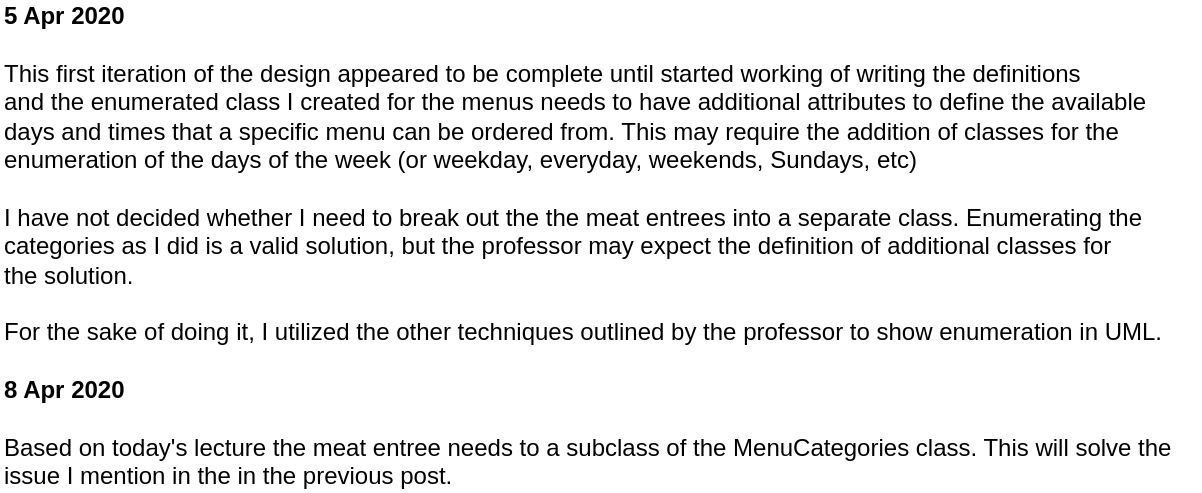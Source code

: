 <mxfile version="12.9.10" type="google" pages="5"><diagram id="C8YAMDdYwQqj253B9qjr" name="Working Comments"><mxGraphModel dx="868" dy="520" grid="1" gridSize="10" guides="1" tooltips="1" connect="1" arrows="1" fold="1" page="1" pageScale="1" pageWidth="850" pageHeight="1100" math="0" shadow="0"><root><mxCell id="uL5UAHw279y_uKFxADvJ-0"/><mxCell id="uL5UAHw279y_uKFxADvJ-1" parent="uL5UAHw279y_uKFxADvJ-0"/><mxCell id="uL5UAHw279y_uKFxADvJ-2" value="&lt;b&gt;5 Apr 2020&lt;/b&gt;&lt;br&gt;&lt;br&gt;This first iteration of the design appeared to be complete until started working of writing the definitions&lt;br&gt;and the enumerated class I created for the menus needs to have additional attributes to define the available&lt;br&gt;days and times that a specific menu can be ordered from. This may require the addition of classes for the&amp;nbsp;&lt;br&gt;enumeration of the days of the week (or weekday, everyday, weekends, Sundays, etc)&lt;br&gt;&lt;br&gt;I have not decided whether I need to break out the the meat entrees into a separate class. Enumerating the&amp;nbsp;&lt;br&gt;categories as I did is a valid solution, but the professor may expect the definition of additional classes for &lt;br&gt;the solution.&amp;nbsp;&lt;br&gt;&lt;br&gt;For the sake of doing it, I utilized the other techniques outlined by the professor to show enumeration in UML.&lt;br&gt;&lt;br&gt;&lt;b&gt;8 Apr 2020&lt;/b&gt;&lt;br&gt;&lt;br&gt;Based on today's lecture the meat entree needs to a subclass of the MenuCategories class. This will solve the&amp;nbsp;&lt;br&gt;issue I mention in the in the previous post." style="text;html=1;align=left;verticalAlign=middle;resizable=0;points=[];autosize=1;" parent="uL5UAHw279y_uKFxADvJ-1" vertex="1"><mxGeometry x="40" y="40" width="600" height="240" as="geometry"/></mxCell></root></mxGraphModel></diagram><diagram id="ub0IkA_Z2H1nIYihNFq_" name="Menu &amp; Pricing (9 Apr 2020)"><mxGraphModel dx="868" dy="520" grid="1" gridSize="10" guides="1" tooltips="1" connect="1" arrows="1" fold="1" page="1" pageScale="1" pageWidth="850" pageHeight="1100" math="0" shadow="0"><root><mxCell id="0"/><mxCell id="1" parent="0"/><mxCell id="bLGb3MHZ_quAKl02uT2s-1" value="MeatEntrees" style="swimlane;fontStyle=0;childLayout=stackLayout;horizontal=1;startSize=26;fillColor=none;horizontalStack=0;resizeParent=1;resizeParentMax=0;resizeLast=0;collapsible=1;marginBottom=0;" parent="1" vertex="1"><mxGeometry x="39" y="40" width="140" height="52" as="geometry"/></mxCell><mxCell id="bLGb3MHZ_quAKl02uT2s-4" value="entreeName" style="text;strokeColor=none;fillColor=none;align=left;verticalAlign=top;spacingLeft=4;spacingRight=4;overflow=hidden;rotatable=0;points=[[0,0.5],[1,0.5]];portConstraint=eastwest;" parent="bLGb3MHZ_quAKl02uT2s-1" vertex="1"><mxGeometry y="26" width="140" height="26" as="geometry"/></mxCell><mxCell id="yUNmBid9VVRVMbKpRtTl-31" value="" style="endArrow=classic;html=1;edgeStyle=orthogonalEdgeStyle;startArrow=none;startFill=0;endFill=1;entryX=1;entryY=0.5;entryDx=0;entryDy=0;exitX=0.5;exitY=0;exitDx=0;exitDy=0;rounded=0;" parent="1" source="yUNmBid9VVRVMbKpRtTl-1" target="yUNmBid9VVRVMbKpRtTl-8" edge="1"><mxGeometry relative="1" as="geometry"><mxPoint x="589" y="280" as="sourcePoint"/><mxPoint x="429" y="131" as="targetPoint"/></mxGeometry></mxCell><mxCell id="yUNmBid9VVRVMbKpRtTl-32" value="0..*" style="resizable=0;html=1;align=left;verticalAlign=bottom;labelBackgroundColor=#ffffff;fontSize=10;" parent="yUNmBid9VVRVMbKpRtTl-31" connectable="0" vertex="1"><mxGeometry x="-1" relative="1" as="geometry"><mxPoint x="9" as="offset"/></mxGeometry></mxCell><mxCell id="yUNmBid9VVRVMbKpRtTl-33" value="1..1" style="resizable=0;html=1;align=right;verticalAlign=bottom;labelBackgroundColor=#ffffff;fontSize=10;" parent="yUNmBid9VVRVMbKpRtTl-31" connectable="0" vertex="1"><mxGeometry x="1" relative="1" as="geometry"><mxPoint x="30" as="offset"/></mxGeometry></mxCell><mxCell id="yUNmBid9VVRVMbKpRtTl-8" value="MenuCategories" style="swimlane;fontStyle=0;childLayout=stackLayout;horizontal=1;startSize=26;fillColor=none;horizontalStack=0;resizeParent=1;resizeParentMax=0;resizeLast=0;collapsible=1;marginBottom=0;" parent="1" vertex="1"><mxGeometry x="289" y="40" width="140" height="52" as="geometry"/></mxCell><mxCell id="yUNmBid9VVRVMbKpRtTl-9" value="catName" style="text;strokeColor=none;fillColor=none;align=left;verticalAlign=top;spacingLeft=4;spacingRight=4;overflow=hidden;rotatable=0;points=[[0,0.5],[1,0.5]];portConstraint=eastwest;" parent="yUNmBid9VVRVMbKpRtTl-8" vertex="1"><mxGeometry y="26" width="140" height="26" as="geometry"/></mxCell><mxCell id="yUNmBid9VVRVMbKpRtTl-38" value="falls into" style="text;html=1;align=center;verticalAlign=middle;resizable=0;points=[];autosize=1;" parent="1" vertex="1"><mxGeometry x="538" y="46" width="60" height="20" as="geometry"/></mxCell><mxCell id="yUNmBid9VVRVMbKpRtTl-39" value="" style="endArrow=classicThin;html=1;edgeStyle=orthogonalEdgeStyle;entryX=0.5;entryY=0;entryDx=0;entryDy=0;startArrow=none;startFill=0;endFill=1;exitX=0.5;exitY=1;exitDx=0;exitDy=0;exitPerimeter=0;" parent="1" source="bLGb3MHZ_quAKl02uT2s-4" target="yUNmBid9VVRVMbKpRtTl-12" edge="1"><mxGeometry relative="1" as="geometry"><mxPoint x="699" y="130" as="sourcePoint"/><mxPoint x="439.98" y="80.004" as="targetPoint"/></mxGeometry></mxCell><mxCell id="yUNmBid9VVRVMbKpRtTl-40" value="0..*" style="resizable=0;html=1;align=left;verticalAlign=bottom;labelBackgroundColor=#ffffff;fontSize=10;" parent="yUNmBid9VVRVMbKpRtTl-39" connectable="0" vertex="1"><mxGeometry x="-1" relative="1" as="geometry"><mxPoint x="-25" y="20" as="offset"/></mxGeometry></mxCell><mxCell id="yUNmBid9VVRVMbKpRtTl-41" value="1..1" style="resizable=0;html=1;align=right;verticalAlign=bottom;labelBackgroundColor=#ffffff;fontSize=10;" parent="yUNmBid9VVRVMbKpRtTl-39" connectable="0" vertex="1"><mxGeometry x="1" relative="1" as="geometry"><mxPoint x="30" y="-3" as="offset"/></mxGeometry></mxCell><mxCell id="yUNmBid9VVRVMbKpRtTl-42" value="cooked using" style="text;html=1;align=center;verticalAlign=middle;resizable=0;points=[];autosize=1;" parent="1" vertex="1"><mxGeometry x="109" y="140" width="90" height="20" as="geometry"/></mxCell><mxCell id="yUNmBid9VVRVMbKpRtTl-49" value="seasoned to" style="text;html=1;align=center;verticalAlign=middle;resizable=0;points=[];autosize=1;" parent="1" vertex="1"><mxGeometry x="499" y="300" width="80" height="20" as="geometry"/></mxCell><mxCell id="yUNmBid9VVRVMbKpRtTl-53" value="contains" style="text;html=1;align=center;verticalAlign=middle;resizable=0;points=[];autosize=1;" parent="1" vertex="1"><mxGeometry x="859" y="300" width="60" height="20" as="geometry"/></mxCell><mxCell id="yUNmBid9VVRVMbKpRtTl-54" value="" style="endArrow=none;html=1;edgeStyle=orthogonalEdgeStyle;startArrow=classic;startFill=1;endFill=0;exitX=1;exitY=0.5;exitDx=0;exitDy=0;entryX=0.014;entryY=0.885;entryDx=0;entryDy=0;entryPerimeter=0;" parent="1" source="yUNmBid9VVRVMbKpRtTl-2" target="yUNmBid9VVRVMbKpRtTl-18" edge="1"><mxGeometry relative="1" as="geometry"><mxPoint x="769" y="180" as="sourcePoint"/><mxPoint x="829" y="310" as="targetPoint"/></mxGeometry></mxCell><mxCell id="yUNmBid9VVRVMbKpRtTl-55" value="0..*" style="resizable=0;html=1;align=left;verticalAlign=bottom;labelBackgroundColor=#ffffff;fontSize=10;" parent="yUNmBid9VVRVMbKpRtTl-54" connectable="0" vertex="1"><mxGeometry x="-1" relative="1" as="geometry"><mxPoint x="8" as="offset"/></mxGeometry></mxCell><mxCell id="yUNmBid9VVRVMbKpRtTl-56" value="1..*" style="resizable=0;html=1;align=right;verticalAlign=bottom;labelBackgroundColor=#ffffff;fontSize=10;" parent="yUNmBid9VVRVMbKpRtTl-54" connectable="0" vertex="1"><mxGeometry x="1" relative="1" as="geometry"><mxPoint x="-12" y="-2" as="offset"/></mxGeometry></mxCell><mxCell id="yUNmBid9VVRVMbKpRtTl-1" value="MenuItems" style="swimlane;fontStyle=0;childLayout=stackLayout;horizontal=1;startSize=26;fillColor=none;horizontalStack=0;resizeParent=1;resizeParentMax=0;resizeLast=0;collapsible=1;marginBottom=0;" parent="1" vertex="1"><mxGeometry x="639" y="282" width="140" height="78" as="geometry"/></mxCell><mxCell id="yUNmBid9VVRVMbKpRtTl-2" value="name" style="text;strokeColor=none;fillColor=none;align=left;verticalAlign=top;spacingLeft=4;spacingRight=4;overflow=hidden;rotatable=0;points=[[0,0.5],[1,0.5]];portConstraint=eastwest;" parent="yUNmBid9VVRVMbKpRtTl-1" vertex="1"><mxGeometry y="26" width="140" height="26" as="geometry"/></mxCell><mxCell id="yUNmBid9VVRVMbKpRtTl-3" value="description" style="text;strokeColor=none;fillColor=none;align=left;verticalAlign=top;spacingLeft=4;spacingRight=4;overflow=hidden;rotatable=0;points=[[0,0.5],[1,0.5]];portConstraint=eastwest;" parent="yUNmBid9VVRVMbKpRtTl-1" vertex="1"><mxGeometry y="52" width="140" height="26" as="geometry"/></mxCell><mxCell id="yUNmBid9VVRVMbKpRtTl-25" value="MenuPrices" style="swimlane;fontStyle=0;childLayout=stackLayout;horizontal=1;startSize=26;fillColor=none;horizontalStack=0;resizeParent=1;resizeParentMax=0;resizeLast=0;collapsible=1;marginBottom=0;" parent="1" vertex="1"><mxGeometry x="819" y="394" width="140" height="52" as="geometry"/></mxCell><mxCell id="yUNmBid9VVRVMbKpRtTl-26" value="price" style="text;strokeColor=none;fillColor=none;align=left;verticalAlign=top;spacingLeft=4;spacingRight=4;overflow=hidden;rotatable=0;points=[[0,0.5],[1,0.5]];portConstraint=eastwest;" parent="yUNmBid9VVRVMbKpRtTl-25" vertex="1"><mxGeometry y="26" width="140" height="26" as="geometry"/></mxCell><mxCell id="yUNmBid9VVRVMbKpRtTl-64" value="" style="endArrow=classicThin;html=1;edgeStyle=orthogonalEdgeStyle;entryX=1;entryY=0.5;entryDx=0;entryDy=0;startArrow=none;startFill=0;endFill=1;exitX=0;exitY=0.5;exitDx=0;exitDy=0;" parent="1" source="yUNmBid9VVRVMbKpRtTl-2" target="yUNmBid9VVRVMbKpRtTl-15" edge="1"><mxGeometry relative="1" as="geometry"><mxPoint x="679" y="270" as="sourcePoint"/><mxPoint x="414" y="420" as="targetPoint"/></mxGeometry></mxCell><mxCell id="yUNmBid9VVRVMbKpRtTl-65" value="0..*" style="resizable=0;html=1;align=left;verticalAlign=bottom;labelBackgroundColor=#ffffff;fontSize=10;" parent="yUNmBid9VVRVMbKpRtTl-64" connectable="0" vertex="1"><mxGeometry x="-1" relative="1" as="geometry"><mxPoint x="-21" y="-2" as="offset"/></mxGeometry></mxCell><mxCell id="yUNmBid9VVRVMbKpRtTl-66" value="1..1" style="resizable=0;html=1;align=right;verticalAlign=bottom;labelBackgroundColor=#ffffff;fontSize=10;" parent="yUNmBid9VVRVMbKpRtTl-64" connectable="0" vertex="1"><mxGeometry x="1" relative="1" as="geometry"><mxPoint x="30" as="offset"/></mxGeometry></mxCell><mxCell id="yUNmBid9VVRVMbKpRtTl-12" value="&lt;&lt;enumeration&gt;&gt;&#10;Meats" style="swimlane;fontStyle=0;childLayout=stackLayout;horizontal=1;startSize=26;fillColor=none;horizontalStack=0;resizeParent=1;resizeParentMax=0;resizeLast=0;collapsible=1;marginBottom=0;" parent="1" vertex="1"><mxGeometry x="39" y="217" width="140" height="182" as="geometry"/></mxCell><mxCell id="yUNmBid9VVRVMbKpRtTl-13" value="Chef Special" style="text;strokeColor=none;fillColor=none;align=left;verticalAlign=top;spacingLeft=4;spacingRight=4;overflow=hidden;rotatable=0;points=[[0,0.5],[1,0.5]];portConstraint=eastwest;" parent="yUNmBid9VVRVMbKpRtTl-12" vertex="1"><mxGeometry y="26" width="140" height="26" as="geometry"/></mxCell><mxCell id="yUNmBid9VVRVMbKpRtTl-68" value="Pork" style="text;strokeColor=none;fillColor=none;align=left;verticalAlign=top;spacingLeft=4;spacingRight=4;overflow=hidden;rotatable=0;points=[[0,0.5],[1,0.5]];portConstraint=eastwest;" parent="yUNmBid9VVRVMbKpRtTl-12" vertex="1"><mxGeometry y="52" width="140" height="26" as="geometry"/></mxCell><mxCell id="yUNmBid9VVRVMbKpRtTl-69" value="Chicken" style="text;strokeColor=none;fillColor=none;align=left;verticalAlign=top;spacingLeft=4;spacingRight=4;overflow=hidden;rotatable=0;points=[[0,0.5],[1,0.5]];portConstraint=eastwest;" parent="yUNmBid9VVRVMbKpRtTl-12" vertex="1"><mxGeometry y="78" width="140" height="26" as="geometry"/></mxCell><mxCell id="yUNmBid9VVRVMbKpRtTl-70" value="Beef" style="text;strokeColor=none;fillColor=none;align=left;verticalAlign=top;spacingLeft=4;spacingRight=4;overflow=hidden;rotatable=0;points=[[0,0.5],[1,0.5]];portConstraint=eastwest;" parent="yUNmBid9VVRVMbKpRtTl-12" vertex="1"><mxGeometry y="104" width="140" height="26" as="geometry"/></mxCell><mxCell id="yUNmBid9VVRVMbKpRtTl-71" value="Seafood" style="text;strokeColor=none;fillColor=none;align=left;verticalAlign=top;spacingLeft=4;spacingRight=4;overflow=hidden;rotatable=0;points=[[0,0.5],[1,0.5]];portConstraint=eastwest;" parent="yUNmBid9VVRVMbKpRtTl-12" vertex="1"><mxGeometry y="130" width="140" height="26" as="geometry"/></mxCell><mxCell id="yUNmBid9VVRVMbKpRtTl-72" value="Vegetables" style="text;strokeColor=none;fillColor=none;align=left;verticalAlign=top;spacingLeft=4;spacingRight=4;overflow=hidden;rotatable=0;points=[[0,0.5],[1,0.5]];portConstraint=eastwest;" parent="yUNmBid9VVRVMbKpRtTl-12" vertex="1"><mxGeometry y="156" width="140" height="26" as="geometry"/></mxCell><mxCell id="bLGb3MHZ_quAKl02uT2s-7" value="Extends" style="endArrow=block;endSize=16;endFill=0;html=1;exitX=1;exitY=0.5;exitDx=0;exitDy=0;entryX=0;entryY=0.5;entryDx=0;entryDy=0;" parent="1" source="bLGb3MHZ_quAKl02uT2s-1" target="yUNmBid9VVRVMbKpRtTl-8" edge="1"><mxGeometry width="160" relative="1" as="geometry"><mxPoint x="199" y="120" as="sourcePoint"/><mxPoint x="359" y="120" as="targetPoint"/></mxGeometry></mxCell><mxCell id="yUNmBid9VVRVMbKpRtTl-15" value="&lt;&lt;enumeration&gt;&gt;&#10;SpiceLevels" style="swimlane;fontStyle=0;childLayout=stackLayout;horizontal=1;startSize=26;fillColor=none;horizontalStack=0;resizeParent=1;resizeParentMax=0;resizeLast=0;collapsible=1;marginBottom=0;" parent="1" vertex="1"><mxGeometry x="289" y="243" width="140" height="156" as="geometry"/></mxCell><mxCell id="yUNmBid9VVRVMbKpRtTl-16" value="Mild" style="text;strokeColor=none;fillColor=none;align=left;verticalAlign=top;spacingLeft=4;spacingRight=4;overflow=hidden;rotatable=0;points=[[0,0.5],[1,0.5]];portConstraint=eastwest;" parent="yUNmBid9VVRVMbKpRtTl-15" vertex="1"><mxGeometry y="26" width="140" height="26" as="geometry"/></mxCell><mxCell id="yUNmBid9VVRVMbKpRtTl-73" value="Tangy" style="text;strokeColor=none;fillColor=none;align=left;verticalAlign=top;spacingLeft=4;spacingRight=4;overflow=hidden;rotatable=0;points=[[0,0.5],[1,0.5]];portConstraint=eastwest;" parent="yUNmBid9VVRVMbKpRtTl-15" vertex="1"><mxGeometry y="52" width="140" height="26" as="geometry"/></mxCell><mxCell id="yUNmBid9VVRVMbKpRtTl-74" value="Piquant" style="text;strokeColor=none;fillColor=none;align=left;verticalAlign=top;spacingLeft=4;spacingRight=4;overflow=hidden;rotatable=0;points=[[0,0.5],[1,0.5]];portConstraint=eastwest;" parent="yUNmBid9VVRVMbKpRtTl-15" vertex="1"><mxGeometry y="78" width="140" height="26" as="geometry"/></mxCell><mxCell id="yUNmBid9VVRVMbKpRtTl-75" value="Hot" style="text;strokeColor=none;fillColor=none;align=left;verticalAlign=top;spacingLeft=4;spacingRight=4;overflow=hidden;rotatable=0;points=[[0,0.5],[1,0.5]];portConstraint=eastwest;" parent="yUNmBid9VVRVMbKpRtTl-15" vertex="1"><mxGeometry y="104" width="140" height="26" as="geometry"/></mxCell><mxCell id="yUNmBid9VVRVMbKpRtTl-76" value="Oh My God" style="text;strokeColor=none;fillColor=none;align=left;verticalAlign=top;spacingLeft=4;spacingRight=4;overflow=hidden;rotatable=0;points=[[0,0.5],[1,0.5]];portConstraint=eastwest;" parent="yUNmBid9VVRVMbKpRtTl-15" vertex="1"><mxGeometry y="130" width="140" height="26" as="geometry"/></mxCell><mxCell id="bLGb3MHZ_quAKl02uT2s-13" value="&lt;&lt;enumeration&gt;&gt;&#10;menuUsedDays" style="swimlane;fontStyle=0;childLayout=stackLayout;horizontal=1;startSize=26;fillColor=none;horizontalStack=0;resizeParent=1;resizeParentMax=0;resizeLast=0;collapsible=1;marginBottom=0;" parent="1" vertex="1"><mxGeometry x="1001" y="40" width="140" height="130" as="geometry"><mxRectangle x="1001" y="40" width="130" height="30" as="alternateBounds"/></mxGeometry></mxCell><mxCell id="bLGb3MHZ_quAKl02uT2s-14" value="Everyday" style="text;strokeColor=none;fillColor=none;align=left;verticalAlign=top;spacingLeft=4;spacingRight=4;overflow=hidden;rotatable=0;points=[[0,0.5],[1,0.5]];portConstraint=eastwest;" parent="bLGb3MHZ_quAKl02uT2s-13" vertex="1"><mxGeometry y="26" width="140" height="26" as="geometry"/></mxCell><mxCell id="bLGb3MHZ_quAKl02uT2s-15" value="Weekdays" style="text;strokeColor=none;fillColor=none;align=left;verticalAlign=top;spacingLeft=4;spacingRight=4;overflow=hidden;rotatable=0;points=[[0,0.5],[1,0.5]];portConstraint=eastwest;" parent="bLGb3MHZ_quAKl02uT2s-13" vertex="1"><mxGeometry y="52" width="140" height="26" as="geometry"/></mxCell><mxCell id="bLGb3MHZ_quAKl02uT2s-16" value="Weekends" style="text;strokeColor=none;fillColor=none;align=left;verticalAlign=top;spacingLeft=4;spacingRight=4;overflow=hidden;rotatable=0;points=[[0,0.5],[1,0.5]];portConstraint=eastwest;" parent="bLGb3MHZ_quAKl02uT2s-13" vertex="1"><mxGeometry y="78" width="140" height="26" as="geometry"/></mxCell><mxCell id="bLGb3MHZ_quAKl02uT2s-17" value="Sundays" style="text;strokeColor=none;fillColor=none;align=left;verticalAlign=top;spacingLeft=4;spacingRight=4;overflow=hidden;rotatable=0;points=[[0,0.5],[1,0.5]];portConstraint=eastwest;" parent="bLGb3MHZ_quAKl02uT2s-13" vertex="1"><mxGeometry y="104" width="140" height="26" as="geometry"/></mxCell><mxCell id="bLGb3MHZ_quAKl02uT2s-19" value="" style="endArrow=classic;html=1;edgeStyle=orthogonalEdgeStyle;exitX=0.5;exitY=0;exitDx=0;exitDy=0;entryX=0.493;entryY=1;entryDx=0;entryDy=0;entryPerimeter=0;endFill=1;" parent="1" source="yUNmBid9VVRVMbKpRtTl-17" target="bLGb3MHZ_quAKl02uT2s-17" edge="1"><mxGeometry relative="1" as="geometry"><mxPoint x="809" y="250" as="sourcePoint"/><mxPoint x="969" y="250" as="targetPoint"/></mxGeometry></mxCell><mxCell id="bLGb3MHZ_quAKl02uT2s-20" value="0..*" style="resizable=0;html=1;align=left;verticalAlign=bottom;labelBackgroundColor=#ffffff;fontSize=10;" parent="bLGb3MHZ_quAKl02uT2s-19" connectable="0" vertex="1"><mxGeometry x="-1" relative="1" as="geometry"><mxPoint x="4" y="-3" as="offset"/></mxGeometry></mxCell><mxCell id="bLGb3MHZ_quAKl02uT2s-21" value="1..1" style="resizable=0;html=1;align=right;verticalAlign=bottom;labelBackgroundColor=#ffffff;fontSize=10;" parent="bLGb3MHZ_quAKl02uT2s-19" connectable="0" vertex="1"><mxGeometry x="1" relative="1" as="geometry"><mxPoint x="-5" y="18" as="offset"/></mxGeometry></mxCell><mxCell id="bLGb3MHZ_quAKl02uT2s-22" value="available" style="text;html=1;align=center;verticalAlign=middle;resizable=0;points=[];autosize=1;" parent="1" vertex="1"><mxGeometry x="1069" y="211" width="60" height="20" as="geometry"/></mxCell><mxCell id="yUNmBid9VVRVMbKpRtTl-17" value="Menus" style="swimlane;fontStyle=0;childLayout=stackLayout;horizontal=1;startSize=26;fillColor=none;horizontalStack=0;resizeParent=1;resizeParentMax=0;resizeLast=0;collapsible=1;marginBottom=0;" parent="1" vertex="1"><mxGeometry x="1000" y="272" width="140" height="104" as="geometry"/></mxCell><mxCell id="yUNmBid9VVRVMbKpRtTl-18" value="name" style="text;strokeColor=none;fillColor=none;align=left;verticalAlign=top;spacingLeft=4;spacingRight=4;overflow=hidden;rotatable=0;points=[[0,0.5],[1,0.5]];portConstraint=eastwest;" parent="yUNmBid9VVRVMbKpRtTl-17" vertex="1"><mxGeometry y="26" width="140" height="26" as="geometry"/></mxCell><mxCell id="yUNmBid9VVRVMbKpRtTl-77" value="useStartTime" style="text;strokeColor=none;fillColor=none;align=left;verticalAlign=top;spacingLeft=4;spacingRight=4;overflow=hidden;rotatable=0;points=[[0,0.5],[1,0.5]];portConstraint=eastwest;" parent="yUNmBid9VVRVMbKpRtTl-17" vertex="1"><mxGeometry y="52" width="140" height="26" as="geometry"/></mxCell><mxCell id="yUNmBid9VVRVMbKpRtTl-78" value="useEndTime" style="text;strokeColor=none;fillColor=none;align=left;verticalAlign=top;spacingLeft=4;spacingRight=4;overflow=hidden;rotatable=0;points=[[0,0.5],[1,0.5]];portConstraint=eastwest;" parent="yUNmBid9VVRVMbKpRtTl-17" vertex="1"><mxGeometry y="78" width="140" height="26" as="geometry"/></mxCell><mxCell id="bLGb3MHZ_quAKl02uT2s-26" value="" style="endArrow=none;dashed=1;endFill=0;endSize=12;html=1;entryX=0.5;entryY=0;entryDx=0;entryDy=0;" parent="1" target="yUNmBid9VVRVMbKpRtTl-25" edge="1"><mxGeometry width="160" relative="1" as="geometry"><mxPoint x="889" y="320" as="sourcePoint"/><mxPoint x="1049" y="250" as="targetPoint"/></mxGeometry></mxCell><mxCell id="gUsJiX_WNOJu_ESTa45L-1" value="&lt;b style=&quot;font-weight: normal&quot; id=&quot;docs-internal-guid-6eb6c1d7-7fff-2cde-4fcd-c74f24abc7ec&quot;&gt;&lt;span style=&quot;font-size: 11pt ; font-family: &amp;#34;arial&amp;#34; ; font-weight: 700 ; font-style: normal ; font-variant: normal ; text-decoration: none ; vertical-align: baseline&quot;&gt;Denormalization&lt;/span&gt;&lt;span style=&quot;font-size: 11pt ; font-family: &amp;#34;arial&amp;#34; ; font-weight: 400 ; font-style: normal ; font-variant: normal ; text-decoration: none ; vertical-align: baseline&quot;&gt;: The MenuItems class can have the MenuCategories, SpiceLevels, MeatEntrees, and subsequently, Meats classes absorbed into it as text attributes.&amp;nbsp;&lt;br&gt;&lt;br&gt;This would require the creation of database triggers to validate the input value for these text attributes at the time the records are updated. These triggers would ensure that the records are filled with only acceptable values.&lt;br&gt;&lt;br&gt;Also, an additional acceptable value, 'N/A',&amp;nbsp; for the Meats attribute should be included in the list as this will allow us to minimize the number of null values included in our data.&lt;br&gt;&lt;br&gt;Additionally, the MenuCategory attribute can include a code at the beginning to denote meat entrees along with the name of the entree, i.e. 'ME - Chop Suey'. This code could denote that 'N/A' is not a valid entry for these items by way of a trigger.&lt;br&gt;&lt;br&gt;&lt;/span&gt;&lt;/b&gt;" style="text;whiteSpace=wrap;html=1;" vertex="1" parent="1"><mxGeometry x="39" y="440" width="601" height="280" as="geometry"/></mxCell></root></mxGraphModel></diagram><diagram name="Menu &amp; Pricing (5 Apr 2020)" id="rK0Cf8_xU9os1odpUYj3"><mxGraphModel dx="868" dy="520" grid="1" gridSize="10" guides="1" tooltips="1" connect="1" arrows="1" fold="1" page="1" pageScale="1" pageWidth="850" pageHeight="1100" math="0" shadow="0"><root><mxCell id="9INU_jBcgdYzkxAgXwDV-0"/><mxCell id="9INU_jBcgdYzkxAgXwDV-1" parent="9INU_jBcgdYzkxAgXwDV-0"/><mxCell id="9INU_jBcgdYzkxAgXwDV-2" value="" style="endArrow=classic;html=1;edgeStyle=orthogonalEdgeStyle;startArrow=none;startFill=0;endFill=1;rounded=0;" parent="9INU_jBcgdYzkxAgXwDV-1" source="9INU_jBcgdYzkxAgXwDV-25" target="9INU_jBcgdYzkxAgXwDV-8" edge="1"><mxGeometry relative="1" as="geometry"><mxPoint x="340" y="280" as="sourcePoint"/><mxPoint x="500" y="280" as="targetPoint"/></mxGeometry></mxCell><mxCell id="9INU_jBcgdYzkxAgXwDV-3" value="0..*" style="resizable=0;html=1;align=left;verticalAlign=bottom;labelBackgroundColor=#ffffff;fontSize=10;" parent="9INU_jBcgdYzkxAgXwDV-2" connectable="0" vertex="1"><mxGeometry x="-1" relative="1" as="geometry"><mxPoint x="9" as="offset"/></mxGeometry></mxCell><mxCell id="9INU_jBcgdYzkxAgXwDV-4" value="1..1" style="resizable=0;html=1;align=right;verticalAlign=bottom;labelBackgroundColor=#ffffff;fontSize=10;" parent="9INU_jBcgdYzkxAgXwDV-2" connectable="0" vertex="1"><mxGeometry x="1" relative="1" as="geometry"><mxPoint x="30" as="offset"/></mxGeometry></mxCell><mxCell id="9INU_jBcgdYzkxAgXwDV-5" value="&lt;&lt;enumeration&gt;&gt;&#10;MenuCategories" style="swimlane;fontStyle=0;childLayout=stackLayout;horizontal=1;startSize=26;fillColor=none;horizontalStack=0;resizeParent=1;resizeParentMax=0;resizeLast=0;collapsible=1;marginBottom=0;" parent="9INU_jBcgdYzkxAgXwDV-1" vertex="1"><mxGeometry x="40" y="40" width="140" height="156" as="geometry"/></mxCell><mxCell id="9INU_jBcgdYzkxAgXwDV-6" value="Appetizer" style="text;strokeColor=none;fillColor=none;align=left;verticalAlign=top;spacingLeft=4;spacingRight=4;overflow=hidden;rotatable=0;points=[[0,0.5],[1,0.5]];portConstraint=eastwest;" parent="9INU_jBcgdYzkxAgXwDV-5" vertex="1"><mxGeometry y="26" width="140" height="26" as="geometry"/></mxCell><mxCell id="9INU_jBcgdYzkxAgXwDV-7" value="Soup" style="text;strokeColor=none;fillColor=none;align=left;verticalAlign=top;spacingLeft=4;spacingRight=4;overflow=hidden;rotatable=0;points=[[0,0.5],[1,0.5]];portConstraint=eastwest;" parent="9INU_jBcgdYzkxAgXwDV-5" vertex="1"><mxGeometry y="52" width="140" height="26" as="geometry"/></mxCell><mxCell id="9INU_jBcgdYzkxAgXwDV-8" value="ME - Chow Mein" style="text;strokeColor=none;fillColor=none;align=left;verticalAlign=top;spacingLeft=4;spacingRight=4;overflow=hidden;rotatable=0;points=[[0,0.5],[1,0.5]];portConstraint=eastwest;" parent="9INU_jBcgdYzkxAgXwDV-5" vertex="1"><mxGeometry y="78" width="140" height="26" as="geometry"/></mxCell><mxCell id="9INU_jBcgdYzkxAgXwDV-9" value="ME - Egg Foo Young" style="text;strokeColor=none;fillColor=none;align=left;verticalAlign=top;spacingLeft=4;spacingRight=4;overflow=hidden;rotatable=0;points=[[0,0.5],[1,0.5]];portConstraint=eastwest;" parent="9INU_jBcgdYzkxAgXwDV-5" vertex="1"><mxGeometry y="104" width="140" height="26" as="geometry"/></mxCell><mxCell id="9INU_jBcgdYzkxAgXwDV-10" value="ME - Chop Suey" style="text;strokeColor=none;fillColor=none;align=left;verticalAlign=top;spacingLeft=4;spacingRight=4;overflow=hidden;rotatable=0;points=[[0,0.5],[1,0.5]];portConstraint=eastwest;" parent="9INU_jBcgdYzkxAgXwDV-5" vertex="1"><mxGeometry y="130" width="140" height="26" as="geometry"/></mxCell><mxCell id="9INU_jBcgdYzkxAgXwDV-11" value="falls into" style="text;html=1;align=center;verticalAlign=middle;resizable=0;points=[];autosize=1;" parent="9INU_jBcgdYzkxAgXwDV-1" vertex="1"><mxGeometry x="284" y="111" width="60" height="20" as="geometry"/></mxCell><mxCell id="9INU_jBcgdYzkxAgXwDV-12" value="" style="endArrow=classicThin;html=1;edgeStyle=orthogonalEdgeStyle;entryX=0.993;entryY=-0.115;entryDx=0;entryDy=0;entryPerimeter=0;startArrow=none;startFill=0;endFill=1;exitX=0;exitY=0.5;exitDx=0;exitDy=0;" parent="9INU_jBcgdYzkxAgXwDV-1" source="9INU_jBcgdYzkxAgXwDV-26" target="9INU_jBcgdYzkxAgXwDV-37" edge="1"><mxGeometry relative="1" as="geometry"><mxPoint x="450" y="130" as="sourcePoint"/><mxPoint x="190.98" y="80.004" as="targetPoint"/></mxGeometry></mxCell><mxCell id="9INU_jBcgdYzkxAgXwDV-13" value="0..*" style="resizable=0;html=1;align=left;verticalAlign=bottom;labelBackgroundColor=#ffffff;fontSize=10;" parent="9INU_jBcgdYzkxAgXwDV-12" connectable="0" vertex="1"><mxGeometry x="-1" relative="1" as="geometry"><mxPoint x="-25" as="offset"/></mxGeometry></mxCell><mxCell id="9INU_jBcgdYzkxAgXwDV-14" value="1..1" style="resizable=0;html=1;align=right;verticalAlign=bottom;labelBackgroundColor=#ffffff;fontSize=10;" parent="9INU_jBcgdYzkxAgXwDV-12" connectable="0" vertex="1"><mxGeometry x="1" relative="1" as="geometry"><mxPoint x="30" as="offset"/></mxGeometry></mxCell><mxCell id="9INU_jBcgdYzkxAgXwDV-15" value="cooked using" style="text;html=1;align=center;verticalAlign=middle;resizable=0;points=[];autosize=1;" parent="9INU_jBcgdYzkxAgXwDV-1" vertex="1"><mxGeometry x="259" y="301" width="90" height="20" as="geometry"/></mxCell><mxCell id="9INU_jBcgdYzkxAgXwDV-16" value="seasoned to" style="text;html=1;align=center;verticalAlign=middle;resizable=0;points=[];autosize=1;" parent="9INU_jBcgdYzkxAgXwDV-1" vertex="1"><mxGeometry x="269" y="504" width="80" height="20" as="geometry"/></mxCell><mxCell id="9INU_jBcgdYzkxAgXwDV-17" value="" style="endArrow=classicThin;html=1;edgeStyle=orthogonalEdgeStyle;startArrow=none;startFill=0;endFill=1;exitX=0;exitY=0.5;exitDx=0;exitDy=0;entryX=0.643;entryY=0;entryDx=0;entryDy=0;entryPerimeter=0;" parent="9INU_jBcgdYzkxAgXwDV-1" source="9INU_jBcgdYzkxAgXwDV-47" target="9INU_jBcgdYzkxAgXwDV-28" edge="1"><mxGeometry relative="1" as="geometry"><mxPoint x="690" y="166" as="sourcePoint"/><mxPoint x="640" y="310" as="targetPoint"/></mxGeometry></mxCell><mxCell id="9INU_jBcgdYzkxAgXwDV-18" value="0..*" style="resizable=0;html=1;align=left;verticalAlign=bottom;labelBackgroundColor=#ffffff;fontSize=10;" parent="9INU_jBcgdYzkxAgXwDV-17" connectable="0" vertex="1"><mxGeometry x="-1" relative="1" as="geometry"><mxPoint x="-25" as="offset"/></mxGeometry></mxCell><mxCell id="9INU_jBcgdYzkxAgXwDV-19" value="1..1" style="resizable=0;html=1;align=right;verticalAlign=bottom;labelBackgroundColor=#ffffff;fontSize=10;" parent="9INU_jBcgdYzkxAgXwDV-17" connectable="0" vertex="1"><mxGeometry x="1" relative="1" as="geometry"><mxPoint x="30" y="-5" as="offset"/></mxGeometry></mxCell><mxCell id="9INU_jBcgdYzkxAgXwDV-20" value="defines" style="text;html=1;align=center;verticalAlign=middle;resizable=0;points=[];autosize=1;" parent="9INU_jBcgdYzkxAgXwDV-1" vertex="1"><mxGeometry x="660" y="290" width="50" height="20" as="geometry"/></mxCell><mxCell id="9INU_jBcgdYzkxAgXwDV-21" value="" style="endArrow=classicThin;html=1;edgeStyle=orthogonalEdgeStyle;startArrow=none;startFill=0;endFill=1;exitX=1;exitY=0.5;exitDx=0;exitDy=0;entryX=0.364;entryY=-0.019;entryDx=0;entryDy=0;entryPerimeter=0;" parent="9INU_jBcgdYzkxAgXwDV-1" source="9INU_jBcgdYzkxAgXwDV-26" target="9INU_jBcgdYzkxAgXwDV-28" edge="1"><mxGeometry relative="1" as="geometry"><mxPoint x="520" y="180" as="sourcePoint"/><mxPoint x="580" y="310" as="targetPoint"/></mxGeometry></mxCell><mxCell id="9INU_jBcgdYzkxAgXwDV-22" value="0..*" style="resizable=0;html=1;align=left;verticalAlign=bottom;labelBackgroundColor=#ffffff;fontSize=10;" parent="9INU_jBcgdYzkxAgXwDV-21" connectable="0" vertex="1"><mxGeometry x="-1" relative="1" as="geometry"><mxPoint x="8" as="offset"/></mxGeometry></mxCell><mxCell id="9INU_jBcgdYzkxAgXwDV-23" value="1..1" style="resizable=0;html=1;align=right;verticalAlign=bottom;labelBackgroundColor=#ffffff;fontSize=10;" parent="9INU_jBcgdYzkxAgXwDV-21" connectable="0" vertex="1"><mxGeometry x="1" relative="1" as="geometry"><mxPoint x="-12" y="-5" as="offset"/></mxGeometry></mxCell><mxCell id="9INU_jBcgdYzkxAgXwDV-24" value="defines" style="text;html=1;align=center;verticalAlign=middle;resizable=0;points=[];autosize=1;" parent="9INU_jBcgdYzkxAgXwDV-1" vertex="1"><mxGeometry x="570" y="340" width="50" height="20" as="geometry"/></mxCell><mxCell id="9INU_jBcgdYzkxAgXwDV-25" value="MenuItems" style="swimlane;fontStyle=0;childLayout=stackLayout;horizontal=1;startSize=26;fillColor=none;horizontalStack=0;resizeParent=1;resizeParentMax=0;resizeLast=0;collapsible=1;marginBottom=0;" parent="9INU_jBcgdYzkxAgXwDV-1" vertex="1"><mxGeometry x="390" y="282" width="140" height="78" as="geometry"/></mxCell><mxCell id="9INU_jBcgdYzkxAgXwDV-26" value="name" style="text;strokeColor=none;fillColor=none;align=left;verticalAlign=top;spacingLeft=4;spacingRight=4;overflow=hidden;rotatable=0;points=[[0,0.5],[1,0.5]];portConstraint=eastwest;" parent="9INU_jBcgdYzkxAgXwDV-25" vertex="1"><mxGeometry y="26" width="140" height="26" as="geometry"/></mxCell><mxCell id="9INU_jBcgdYzkxAgXwDV-27" value="description" style="text;strokeColor=none;fillColor=none;align=left;verticalAlign=top;spacingLeft=4;spacingRight=4;overflow=hidden;rotatable=0;points=[[0,0.5],[1,0.5]];portConstraint=eastwest;" parent="9INU_jBcgdYzkxAgXwDV-25" vertex="1"><mxGeometry y="52" width="140" height="26" as="geometry"/></mxCell><mxCell id="9INU_jBcgdYzkxAgXwDV-28" value="MenuPrices" style="swimlane;fontStyle=0;childLayout=stackLayout;horizontal=1;startSize=26;fillColor=none;horizontalStack=0;resizeParent=1;resizeParentMax=0;resizeLast=0;collapsible=1;marginBottom=0;" parent="9INU_jBcgdYzkxAgXwDV-1" vertex="1"><mxGeometry x="570" y="394" width="140" height="52" as="geometry"/></mxCell><mxCell id="9INU_jBcgdYzkxAgXwDV-29" value="price" style="text;strokeColor=none;fillColor=none;align=left;verticalAlign=top;spacingLeft=4;spacingRight=4;overflow=hidden;rotatable=0;points=[[0,0.5],[1,0.5]];portConstraint=eastwest;" parent="9INU_jBcgdYzkxAgXwDV-28" vertex="1"><mxGeometry y="26" width="140" height="26" as="geometry"/></mxCell><mxCell id="9INU_jBcgdYzkxAgXwDV-30" value="" style="endArrow=classicThin;html=1;edgeStyle=orthogonalEdgeStyle;entryX=1;entryY=0.5;entryDx=0;entryDy=0;startArrow=none;startFill=0;endFill=1;exitX=0.507;exitY=0.962;exitDx=0;exitDy=0;exitPerimeter=0;" parent="9INU_jBcgdYzkxAgXwDV-1" source="9INU_jBcgdYzkxAgXwDV-27" target="9INU_jBcgdYzkxAgXwDV-41" edge="1"><mxGeometry relative="1" as="geometry"><mxPoint x="430" y="270" as="sourcePoint"/><mxPoint x="165" y="420" as="targetPoint"/></mxGeometry></mxCell><mxCell id="9INU_jBcgdYzkxAgXwDV-31" value="0..*" style="resizable=0;html=1;align=left;verticalAlign=bottom;labelBackgroundColor=#ffffff;fontSize=10;" parent="9INU_jBcgdYzkxAgXwDV-30" connectable="0" vertex="1"><mxGeometry x="-1" relative="1" as="geometry"><mxPoint x="7" y="18" as="offset"/></mxGeometry></mxCell><mxCell id="9INU_jBcgdYzkxAgXwDV-32" value="1..1" style="resizable=0;html=1;align=right;verticalAlign=bottom;labelBackgroundColor=#ffffff;fontSize=10;" parent="9INU_jBcgdYzkxAgXwDV-30" connectable="0" vertex="1"><mxGeometry x="1" relative="1" as="geometry"><mxPoint x="30" as="offset"/></mxGeometry></mxCell><mxCell id="9INU_jBcgdYzkxAgXwDV-33" value="&lt;&lt;enumeration&gt;&gt;&#10;Meats" style="swimlane;fontStyle=0;childLayout=stackLayout;horizontal=1;startSize=26;fillColor=none;horizontalStack=0;resizeParent=1;resizeParentMax=0;resizeLast=0;collapsible=1;marginBottom=0;" parent="9INU_jBcgdYzkxAgXwDV-1" vertex="1"><mxGeometry x="40" y="220" width="140" height="208" as="geometry"/></mxCell><mxCell id="9INU_jBcgdYzkxAgXwDV-34" value="Chef Special" style="text;strokeColor=none;fillColor=none;align=left;verticalAlign=top;spacingLeft=4;spacingRight=4;overflow=hidden;rotatable=0;points=[[0,0.5],[1,0.5]];portConstraint=eastwest;" parent="9INU_jBcgdYzkxAgXwDV-33" vertex="1"><mxGeometry y="26" width="140" height="26" as="geometry"/></mxCell><mxCell id="9INU_jBcgdYzkxAgXwDV-35" value="Pork" style="text;strokeColor=none;fillColor=none;align=left;verticalAlign=top;spacingLeft=4;spacingRight=4;overflow=hidden;rotatable=0;points=[[0,0.5],[1,0.5]];portConstraint=eastwest;" parent="9INU_jBcgdYzkxAgXwDV-33" vertex="1"><mxGeometry y="52" width="140" height="26" as="geometry"/></mxCell><mxCell id="9INU_jBcgdYzkxAgXwDV-36" value="Chicken" style="text;strokeColor=none;fillColor=none;align=left;verticalAlign=top;spacingLeft=4;spacingRight=4;overflow=hidden;rotatable=0;points=[[0,0.5],[1,0.5]];portConstraint=eastwest;" parent="9INU_jBcgdYzkxAgXwDV-33" vertex="1"><mxGeometry y="78" width="140" height="26" as="geometry"/></mxCell><mxCell id="9INU_jBcgdYzkxAgXwDV-37" value="Beef" style="text;strokeColor=none;fillColor=none;align=left;verticalAlign=top;spacingLeft=4;spacingRight=4;overflow=hidden;rotatable=0;points=[[0,0.5],[1,0.5]];portConstraint=eastwest;" parent="9INU_jBcgdYzkxAgXwDV-33" vertex="1"><mxGeometry y="104" width="140" height="26" as="geometry"/></mxCell><mxCell id="9INU_jBcgdYzkxAgXwDV-38" value="Seafood" style="text;strokeColor=none;fillColor=none;align=left;verticalAlign=top;spacingLeft=4;spacingRight=4;overflow=hidden;rotatable=0;points=[[0,0.5],[1,0.5]];portConstraint=eastwest;" parent="9INU_jBcgdYzkxAgXwDV-33" vertex="1"><mxGeometry y="130" width="140" height="26" as="geometry"/></mxCell><mxCell id="9INU_jBcgdYzkxAgXwDV-39" value="Vegetables" style="text;strokeColor=none;fillColor=none;align=left;verticalAlign=top;spacingLeft=4;spacingRight=4;overflow=hidden;rotatable=0;points=[[0,0.5],[1,0.5]];portConstraint=eastwest;" parent="9INU_jBcgdYzkxAgXwDV-33" vertex="1"><mxGeometry y="156" width="140" height="26" as="geometry"/></mxCell><mxCell id="9INU_jBcgdYzkxAgXwDV-40" value="N/A" style="text;strokeColor=none;fillColor=none;align=left;verticalAlign=top;spacingLeft=4;spacingRight=4;overflow=hidden;rotatable=0;points=[[0,0.5],[1,0.5]];portConstraint=eastwest;" parent="9INU_jBcgdYzkxAgXwDV-33" vertex="1"><mxGeometry y="182" width="140" height="26" as="geometry"/></mxCell><mxCell id="9INU_jBcgdYzkxAgXwDV-41" value="&lt;&lt;enumeration&gt;&gt;&#10;SpiceLevels" style="swimlane;fontStyle=0;childLayout=stackLayout;horizontal=1;startSize=26;fillColor=none;horizontalStack=0;resizeParent=1;resizeParentMax=0;resizeLast=0;collapsible=1;marginBottom=0;" parent="9INU_jBcgdYzkxAgXwDV-1" vertex="1"><mxGeometry x="40" y="446" width="140" height="156" as="geometry"/></mxCell><mxCell id="9INU_jBcgdYzkxAgXwDV-42" value="Mild" style="text;strokeColor=none;fillColor=none;align=left;verticalAlign=top;spacingLeft=4;spacingRight=4;overflow=hidden;rotatable=0;points=[[0,0.5],[1,0.5]];portConstraint=eastwest;" parent="9INU_jBcgdYzkxAgXwDV-41" vertex="1"><mxGeometry y="26" width="140" height="26" as="geometry"/></mxCell><mxCell id="9INU_jBcgdYzkxAgXwDV-43" value="Tangy" style="text;strokeColor=none;fillColor=none;align=left;verticalAlign=top;spacingLeft=4;spacingRight=4;overflow=hidden;rotatable=0;points=[[0,0.5],[1,0.5]];portConstraint=eastwest;" parent="9INU_jBcgdYzkxAgXwDV-41" vertex="1"><mxGeometry y="52" width="140" height="26" as="geometry"/></mxCell><mxCell id="9INU_jBcgdYzkxAgXwDV-44" value="Piquant" style="text;strokeColor=none;fillColor=none;align=left;verticalAlign=top;spacingLeft=4;spacingRight=4;overflow=hidden;rotatable=0;points=[[0,0.5],[1,0.5]];portConstraint=eastwest;" parent="9INU_jBcgdYzkxAgXwDV-41" vertex="1"><mxGeometry y="78" width="140" height="26" as="geometry"/></mxCell><mxCell id="9INU_jBcgdYzkxAgXwDV-45" value="Hot" style="text;strokeColor=none;fillColor=none;align=left;verticalAlign=top;spacingLeft=4;spacingRight=4;overflow=hidden;rotatable=0;points=[[0,0.5],[1,0.5]];portConstraint=eastwest;" parent="9INU_jBcgdYzkxAgXwDV-41" vertex="1"><mxGeometry y="104" width="140" height="26" as="geometry"/></mxCell><mxCell id="9INU_jBcgdYzkxAgXwDV-46" value="Oh My God" style="text;strokeColor=none;fillColor=none;align=left;verticalAlign=top;spacingLeft=4;spacingRight=4;overflow=hidden;rotatable=0;points=[[0,0.5],[1,0.5]];portConstraint=eastwest;" parent="9INU_jBcgdYzkxAgXwDV-41" vertex="1"><mxGeometry y="130" width="140" height="26" as="geometry"/></mxCell><mxCell id="9INU_jBcgdYzkxAgXwDV-47" value="&lt;&lt;enumeration&gt;&gt;&#10;Menus" style="swimlane;fontStyle=0;childLayout=stackLayout;horizontal=1;startSize=26;fillColor=none;horizontalStack=0;resizeParent=1;resizeParentMax=0;resizeLast=0;collapsible=1;marginBottom=0;" parent="9INU_jBcgdYzkxAgXwDV-1" vertex="1"><mxGeometry x="730" y="149" width="140" height="130" as="geometry"/></mxCell><mxCell id="9INU_jBcgdYzkxAgXwDV-48" value="Evening" style="text;strokeColor=none;fillColor=none;align=left;verticalAlign=top;spacingLeft=4;spacingRight=4;overflow=hidden;rotatable=0;points=[[0,0.5],[1,0.5]];portConstraint=eastwest;" parent="9INU_jBcgdYzkxAgXwDV-47" vertex="1"><mxGeometry y="26" width="140" height="26" as="geometry"/></mxCell><mxCell id="9INU_jBcgdYzkxAgXwDV-49" value="Lunch" style="text;strokeColor=none;fillColor=none;align=left;verticalAlign=top;spacingLeft=4;spacingRight=4;overflow=hidden;rotatable=0;points=[[0,0.5],[1,0.5]];portConstraint=eastwest;" parent="9INU_jBcgdYzkxAgXwDV-47" vertex="1"><mxGeometry y="52" width="140" height="26" as="geometry"/></mxCell><mxCell id="9INU_jBcgdYzkxAgXwDV-50" value="Sunday Brunch Buffet" style="text;strokeColor=none;fillColor=none;align=left;verticalAlign=top;spacingLeft=4;spacingRight=4;overflow=hidden;rotatable=0;points=[[0,0.5],[1,0.5]];portConstraint=eastwest;" parent="9INU_jBcgdYzkxAgXwDV-47" vertex="1"><mxGeometry y="78" width="140" height="26" as="geometry"/></mxCell><mxCell id="9INU_jBcgdYzkxAgXwDV-51" value="Children" style="text;strokeColor=none;fillColor=none;align=left;verticalAlign=top;spacingLeft=4;spacingRight=4;overflow=hidden;rotatable=0;points=[[0,0.5],[1,0.5]];portConstraint=eastwest;" parent="9INU_jBcgdYzkxAgXwDV-47" vertex="1"><mxGeometry y="104" width="140" height="26" as="geometry"/></mxCell></root></mxGraphModel></diagram><diagram name="Menu &amp; Pricing-ALT Display 1" id="oW7QYG8gemeoKgAwF7YA"><mxGraphModel dx="868" dy="520" grid="1" gridSize="10" guides="1" tooltips="1" connect="1" arrows="1" fold="1" page="1" pageScale="1" pageWidth="850" pageHeight="1100" math="0" shadow="0"><root><mxCell id="ZCPKeiz1_o0zBHqslY_E-0"/><mxCell id="ZCPKeiz1_o0zBHqslY_E-1" parent="ZCPKeiz1_o0zBHqslY_E-0"/><mxCell id="ZCPKeiz1_o0zBHqslY_E-17" value="" style="endArrow=classicThin;html=1;edgeStyle=orthogonalEdgeStyle;startArrow=none;startFill=0;endFill=1;exitX=0;exitY=0.5;exitDx=0;exitDy=0;entryX=0.643;entryY=0;entryDx=0;entryDy=0;entryPerimeter=0;" parent="ZCPKeiz1_o0zBHqslY_E-1" source="ZCPKeiz1_o0zBHqslY_E-48" target="ZCPKeiz1_o0zBHqslY_E-28" edge="1"><mxGeometry relative="1" as="geometry"><mxPoint x="330" y="37" as="sourcePoint"/><mxPoint x="280" y="181" as="targetPoint"/></mxGeometry></mxCell><mxCell id="ZCPKeiz1_o0zBHqslY_E-18" value="0..*" style="resizable=0;html=1;align=left;verticalAlign=bottom;labelBackgroundColor=#ffffff;fontSize=10;" parent="ZCPKeiz1_o0zBHqslY_E-17" connectable="0" vertex="1"><mxGeometry x="-1" relative="1" as="geometry"><mxPoint x="-25" as="offset"/></mxGeometry></mxCell><mxCell id="ZCPKeiz1_o0zBHqslY_E-19" value="1..1" style="resizable=0;html=1;align=right;verticalAlign=bottom;labelBackgroundColor=#ffffff;fontSize=10;" parent="ZCPKeiz1_o0zBHqslY_E-17" connectable="0" vertex="1"><mxGeometry x="1" relative="1" as="geometry"><mxPoint x="30" y="-5" as="offset"/></mxGeometry></mxCell><mxCell id="ZCPKeiz1_o0zBHqslY_E-20" value="defines" style="text;html=1;align=center;verticalAlign=middle;resizable=0;points=[];autosize=1;" parent="ZCPKeiz1_o0zBHqslY_E-1" vertex="1"><mxGeometry x="300" y="150" width="50" height="20" as="geometry"/></mxCell><mxCell id="ZCPKeiz1_o0zBHqslY_E-21" value="" style="endArrow=classicThin;html=1;edgeStyle=orthogonalEdgeStyle;startArrow=none;startFill=0;endFill=1;exitX=1;exitY=0.5;exitDx=0;exitDy=0;entryX=0.364;entryY=-0.019;entryDx=0;entryDy=0;entryPerimeter=0;" parent="ZCPKeiz1_o0zBHqslY_E-1" source="ZCPKeiz1_o0zBHqslY_E-26" target="ZCPKeiz1_o0zBHqslY_E-28" edge="1"><mxGeometry relative="1" as="geometry"><mxPoint x="160" y="51" as="sourcePoint"/><mxPoint x="220" y="181" as="targetPoint"/></mxGeometry></mxCell><mxCell id="ZCPKeiz1_o0zBHqslY_E-22" value="0..*" style="resizable=0;html=1;align=left;verticalAlign=bottom;labelBackgroundColor=#ffffff;fontSize=10;" parent="ZCPKeiz1_o0zBHqslY_E-21" connectable="0" vertex="1"><mxGeometry x="-1" relative="1" as="geometry"><mxPoint x="8" as="offset"/></mxGeometry></mxCell><mxCell id="ZCPKeiz1_o0zBHqslY_E-23" value="1..1" style="resizable=0;html=1;align=right;verticalAlign=bottom;labelBackgroundColor=#ffffff;fontSize=10;" parent="ZCPKeiz1_o0zBHqslY_E-21" connectable="0" vertex="1"><mxGeometry x="1" relative="1" as="geometry"><mxPoint x="-12" y="-5" as="offset"/></mxGeometry></mxCell><mxCell id="ZCPKeiz1_o0zBHqslY_E-24" value="defines" style="text;html=1;align=center;verticalAlign=middle;resizable=0;points=[];autosize=1;" parent="ZCPKeiz1_o0zBHqslY_E-1" vertex="1"><mxGeometry x="210" y="150" width="50" height="20" as="geometry"/></mxCell><mxCell id="ZCPKeiz1_o0zBHqslY_E-28" value="MenuPricing" style="swimlane;fontStyle=0;childLayout=stackLayout;horizontal=1;startSize=26;fillColor=none;horizontalStack=0;resizeParent=1;resizeParentMax=0;resizeLast=0;collapsible=1;marginBottom=0;" parent="ZCPKeiz1_o0zBHqslY_E-1" vertex="1"><mxGeometry x="210" y="265" width="140" height="52" as="geometry"/></mxCell><mxCell id="ZCPKeiz1_o0zBHqslY_E-29" value="price" style="text;strokeColor=none;fillColor=none;align=left;verticalAlign=top;spacingLeft=4;spacingRight=4;overflow=hidden;rotatable=0;points=[[0,0.5],[1,0.5]];portConstraint=eastwest;" parent="ZCPKeiz1_o0zBHqslY_E-28" vertex="1"><mxGeometry y="26" width="140" height="26" as="geometry"/></mxCell><mxCell id="ZCPKeiz1_o0zBHqslY_E-47" value="&lt;&lt;enumeration&gt;&gt;&#10;Menus" style="swimlane;fontStyle=0;childLayout=stackLayout;horizontal=1;startSize=26;fillColor=none;horizontalStack=0;resizeParent=1;resizeParentMax=0;resizeLast=0;collapsible=1;marginBottom=0;" parent="ZCPKeiz1_o0zBHqslY_E-1" vertex="1"><mxGeometry x="370" y="20" width="140" height="130" as="geometry"/></mxCell><mxCell id="ZCPKeiz1_o0zBHqslY_E-48" value="Evening" style="text;strokeColor=none;fillColor=none;align=left;verticalAlign=top;spacingLeft=4;spacingRight=4;overflow=hidden;rotatable=0;points=[[0,0.5],[1,0.5]];portConstraint=eastwest;" parent="ZCPKeiz1_o0zBHqslY_E-47" vertex="1"><mxGeometry y="26" width="140" height="26" as="geometry"/></mxCell><mxCell id="ZCPKeiz1_o0zBHqslY_E-49" value="Lunch" style="text;strokeColor=none;fillColor=none;align=left;verticalAlign=top;spacingLeft=4;spacingRight=4;overflow=hidden;rotatable=0;points=[[0,0.5],[1,0.5]];portConstraint=eastwest;" parent="ZCPKeiz1_o0zBHqslY_E-47" vertex="1"><mxGeometry y="52" width="140" height="26" as="geometry"/></mxCell><mxCell id="ZCPKeiz1_o0zBHqslY_E-50" value="Sunday Brunch Buffet" style="text;strokeColor=none;fillColor=none;align=left;verticalAlign=top;spacingLeft=4;spacingRight=4;overflow=hidden;rotatable=0;points=[[0,0.5],[1,0.5]];portConstraint=eastwest;" parent="ZCPKeiz1_o0zBHqslY_E-47" vertex="1"><mxGeometry y="78" width="140" height="26" as="geometry"/></mxCell><mxCell id="ZCPKeiz1_o0zBHqslY_E-51" value="Children" style="text;strokeColor=none;fillColor=none;align=left;verticalAlign=top;spacingLeft=4;spacingRight=4;overflow=hidden;rotatable=0;points=[[0,0.5],[1,0.5]];portConstraint=eastwest;" parent="ZCPKeiz1_o0zBHqslY_E-47" vertex="1"><mxGeometry y="104" width="140" height="26" as="geometry"/></mxCell><mxCell id="ZCPKeiz1_o0zBHqslY_E-25" value="MenuItems" style="swimlane;fontStyle=0;childLayout=stackLayout;horizontal=1;startSize=26;fillColor=none;horizontalStack=0;resizeParent=1;resizeParentMax=0;resizeLast=0;collapsible=1;marginBottom=0;" parent="ZCPKeiz1_o0zBHqslY_E-1" vertex="1"><mxGeometry x="40" y="20" width="140" height="156" as="geometry"/></mxCell><mxCell id="ZCPKeiz1_o0zBHqslY_E-26" value="name" style="text;strokeColor=none;fillColor=none;align=left;verticalAlign=top;spacingLeft=4;spacingRight=4;overflow=hidden;rotatable=0;points=[[0,0.5],[1,0.5]];portConstraint=eastwest;" parent="ZCPKeiz1_o0zBHqslY_E-25" vertex="1"><mxGeometry y="26" width="140" height="26" as="geometry"/></mxCell><mxCell id="ZCPKeiz1_o0zBHqslY_E-54" value="description" style="text;strokeColor=none;fillColor=none;align=left;verticalAlign=top;spacingLeft=4;spacingRight=4;overflow=hidden;rotatable=0;points=[[0,0.5],[1,0.5]];portConstraint=eastwest;" parent="ZCPKeiz1_o0zBHqslY_E-25" vertex="1"><mxGeometry y="52" width="140" height="26" as="geometry"/></mxCell><mxCell id="ZCPKeiz1_o0zBHqslY_E-27" value="category: Enumerated" style="text;strokeColor=none;fillColor=none;align=left;verticalAlign=top;spacingLeft=4;spacingRight=4;overflow=hidden;rotatable=0;points=[[0,0.5],[1,0.5]];portConstraint=eastwest;" parent="ZCPKeiz1_o0zBHqslY_E-25" vertex="1"><mxGeometry y="78" width="140" height="26" as="geometry"/></mxCell><mxCell id="ZCPKeiz1_o0zBHqslY_E-56" value="meat: Enumerated" style="text;strokeColor=none;fillColor=none;align=left;verticalAlign=top;spacingLeft=4;spacingRight=4;overflow=hidden;rotatable=0;points=[[0,0.5],[1,0.5]];portConstraint=eastwest;" parent="ZCPKeiz1_o0zBHqslY_E-25" vertex="1"><mxGeometry y="104" width="140" height="26" as="geometry"/></mxCell><mxCell id="ZCPKeiz1_o0zBHqslY_E-55" value="spiciness: Enumerated" style="text;strokeColor=none;fillColor=none;align=left;verticalAlign=top;spacingLeft=4;spacingRight=4;overflow=hidden;rotatable=0;points=[[0,0.5],[1,0.5]];portConstraint=eastwest;" parent="ZCPKeiz1_o0zBHqslY_E-25" vertex="1"><mxGeometry y="130" width="140" height="26" as="geometry"/></mxCell></root></mxGraphModel></diagram><diagram name="Menu &amp; Pricing-ALT Display 2" id="ItWoLL18CQbVXBl1hL6q"><mxGraphModel dx="1108" dy="550" grid="1" gridSize="10" guides="1" tooltips="1" connect="1" arrows="1" fold="1" page="1" pageScale="1" pageWidth="850" pageHeight="1100" math="0" shadow="0"><root><mxCell id="w3y-vfm0agsuMdUclHML-0"/><mxCell id="w3y-vfm0agsuMdUclHML-1" parent="w3y-vfm0agsuMdUclHML-0"/><mxCell id="w3y-vfm0agsuMdUclHML-6" value="" style="endArrow=classicThin;html=1;edgeStyle=orthogonalEdgeStyle;startArrow=none;startFill=0;endFill=1;exitX=1;exitY=0.5;exitDx=0;exitDy=0;entryX=-0.007;entryY=0.077;entryDx=0;entryDy=0;entryPerimeter=0;" edge="1" parent="w3y-vfm0agsuMdUclHML-1" source="w3y-vfm0agsuMdUclHML-18" target="w3y-vfm0agsuMdUclHML-11"><mxGeometry relative="1" as="geometry"><mxPoint x="160" y="51" as="sourcePoint"/><mxPoint x="220" y="181" as="targetPoint"/></mxGeometry></mxCell><mxCell id="w3y-vfm0agsuMdUclHML-7" value="0..*" style="resizable=0;html=1;align=left;verticalAlign=bottom;labelBackgroundColor=#ffffff;fontSize=10;" connectable="0" vertex="1" parent="w3y-vfm0agsuMdUclHML-6"><mxGeometry x="-1" relative="1" as="geometry"><mxPoint x="8" as="offset"/></mxGeometry></mxCell><mxCell id="w3y-vfm0agsuMdUclHML-8" value="1..*" style="resizable=0;html=1;align=right;verticalAlign=bottom;labelBackgroundColor=#ffffff;fontSize=10;" connectable="0" vertex="1" parent="w3y-vfm0agsuMdUclHML-6"><mxGeometry x="1" relative="1" as="geometry"><mxPoint x="-12" y="-1" as="offset"/></mxGeometry></mxCell><mxCell id="w3y-vfm0agsuMdUclHML-9" value="defines" style="text;html=1;align=center;verticalAlign=middle;resizable=0;points=[];autosize=1;" vertex="1" parent="w3y-vfm0agsuMdUclHML-1"><mxGeometry x="250" y="40" width="50" height="20" as="geometry"/></mxCell><mxCell id="w3y-vfm0agsuMdUclHML-17" value="MenuItems" style="swimlane;fontStyle=0;childLayout=stackLayout;horizontal=1;startSize=26;fillColor=none;horizontalStack=0;resizeParent=1;resizeParentMax=0;resizeLast=0;collapsible=1;marginBottom=0;" vertex="1" parent="w3y-vfm0agsuMdUclHML-1"><mxGeometry x="40" y="20" width="140" height="156" as="geometry"/></mxCell><mxCell id="w3y-vfm0agsuMdUclHML-18" value="name" style="text;strokeColor=none;fillColor=none;align=left;verticalAlign=top;spacingLeft=4;spacingRight=4;overflow=hidden;rotatable=0;points=[[0,0.5],[1,0.5]];portConstraint=eastwest;" vertex="1" parent="w3y-vfm0agsuMdUclHML-17"><mxGeometry y="26" width="140" height="26" as="geometry"/></mxCell><mxCell id="w3y-vfm0agsuMdUclHML-19" value="description" style="text;strokeColor=none;fillColor=none;align=left;verticalAlign=top;spacingLeft=4;spacingRight=4;overflow=hidden;rotatable=0;points=[[0,0.5],[1,0.5]];portConstraint=eastwest;" vertex="1" parent="w3y-vfm0agsuMdUclHML-17"><mxGeometry y="52" width="140" height="26" as="geometry"/></mxCell><mxCell id="w3y-vfm0agsuMdUclHML-20" value="category: Enumerated" style="text;strokeColor=none;fillColor=none;align=left;verticalAlign=top;spacingLeft=4;spacingRight=4;overflow=hidden;rotatable=0;points=[[0,0.5],[1,0.5]];portConstraint=eastwest;" vertex="1" parent="w3y-vfm0agsuMdUclHML-17"><mxGeometry y="78" width="140" height="26" as="geometry"/></mxCell><mxCell id="w3y-vfm0agsuMdUclHML-21" value="meat: Enumerated" style="text;strokeColor=none;fillColor=none;align=left;verticalAlign=top;spacingLeft=4;spacingRight=4;overflow=hidden;rotatable=0;points=[[0,0.5],[1,0.5]];portConstraint=eastwest;" vertex="1" parent="w3y-vfm0agsuMdUclHML-17"><mxGeometry y="104" width="140" height="26" as="geometry"/></mxCell><mxCell id="w3y-vfm0agsuMdUclHML-22" value="spiciness: Enumerated" style="text;strokeColor=none;fillColor=none;align=left;verticalAlign=top;spacingLeft=4;spacingRight=4;overflow=hidden;rotatable=0;points=[[0,0.5],[1,0.5]];portConstraint=eastwest;" vertex="1" parent="w3y-vfm0agsuMdUclHML-17"><mxGeometry y="130" width="140" height="26" as="geometry"/></mxCell><mxCell id="w3y-vfm0agsuMdUclHML-10" value="MenuPricing" style="swimlane;fontStyle=0;childLayout=stackLayout;horizontal=1;startSize=26;fillColor=none;horizontalStack=0;resizeParent=1;resizeParentMax=0;resizeLast=0;collapsible=1;marginBottom=0;" vertex="1" parent="w3y-vfm0agsuMdUclHML-1"><mxGeometry x="370" y="31" width="140" height="78" as="geometry"/></mxCell><mxCell id="w3y-vfm0agsuMdUclHML-11" value="menuType: Enumerated" style="text;strokeColor=none;fillColor=none;align=left;verticalAlign=top;spacingLeft=4;spacingRight=4;overflow=hidden;rotatable=0;points=[[0,0.5],[1,0.5]];portConstraint=eastwest;" vertex="1" parent="w3y-vfm0agsuMdUclHML-10"><mxGeometry y="26" width="140" height="26" as="geometry"/></mxCell><mxCell id="w3y-vfm0agsuMdUclHML-23" value="price" style="text;strokeColor=none;fillColor=none;align=left;verticalAlign=top;spacingLeft=4;spacingRight=4;overflow=hidden;rotatable=0;points=[[0,0.5],[1,0.5]];portConstraint=eastwest;" vertex="1" parent="w3y-vfm0agsuMdUclHML-10"><mxGeometry y="52" width="140" height="26" as="geometry"/></mxCell></root></mxGraphModel></diagram></mxfile>
